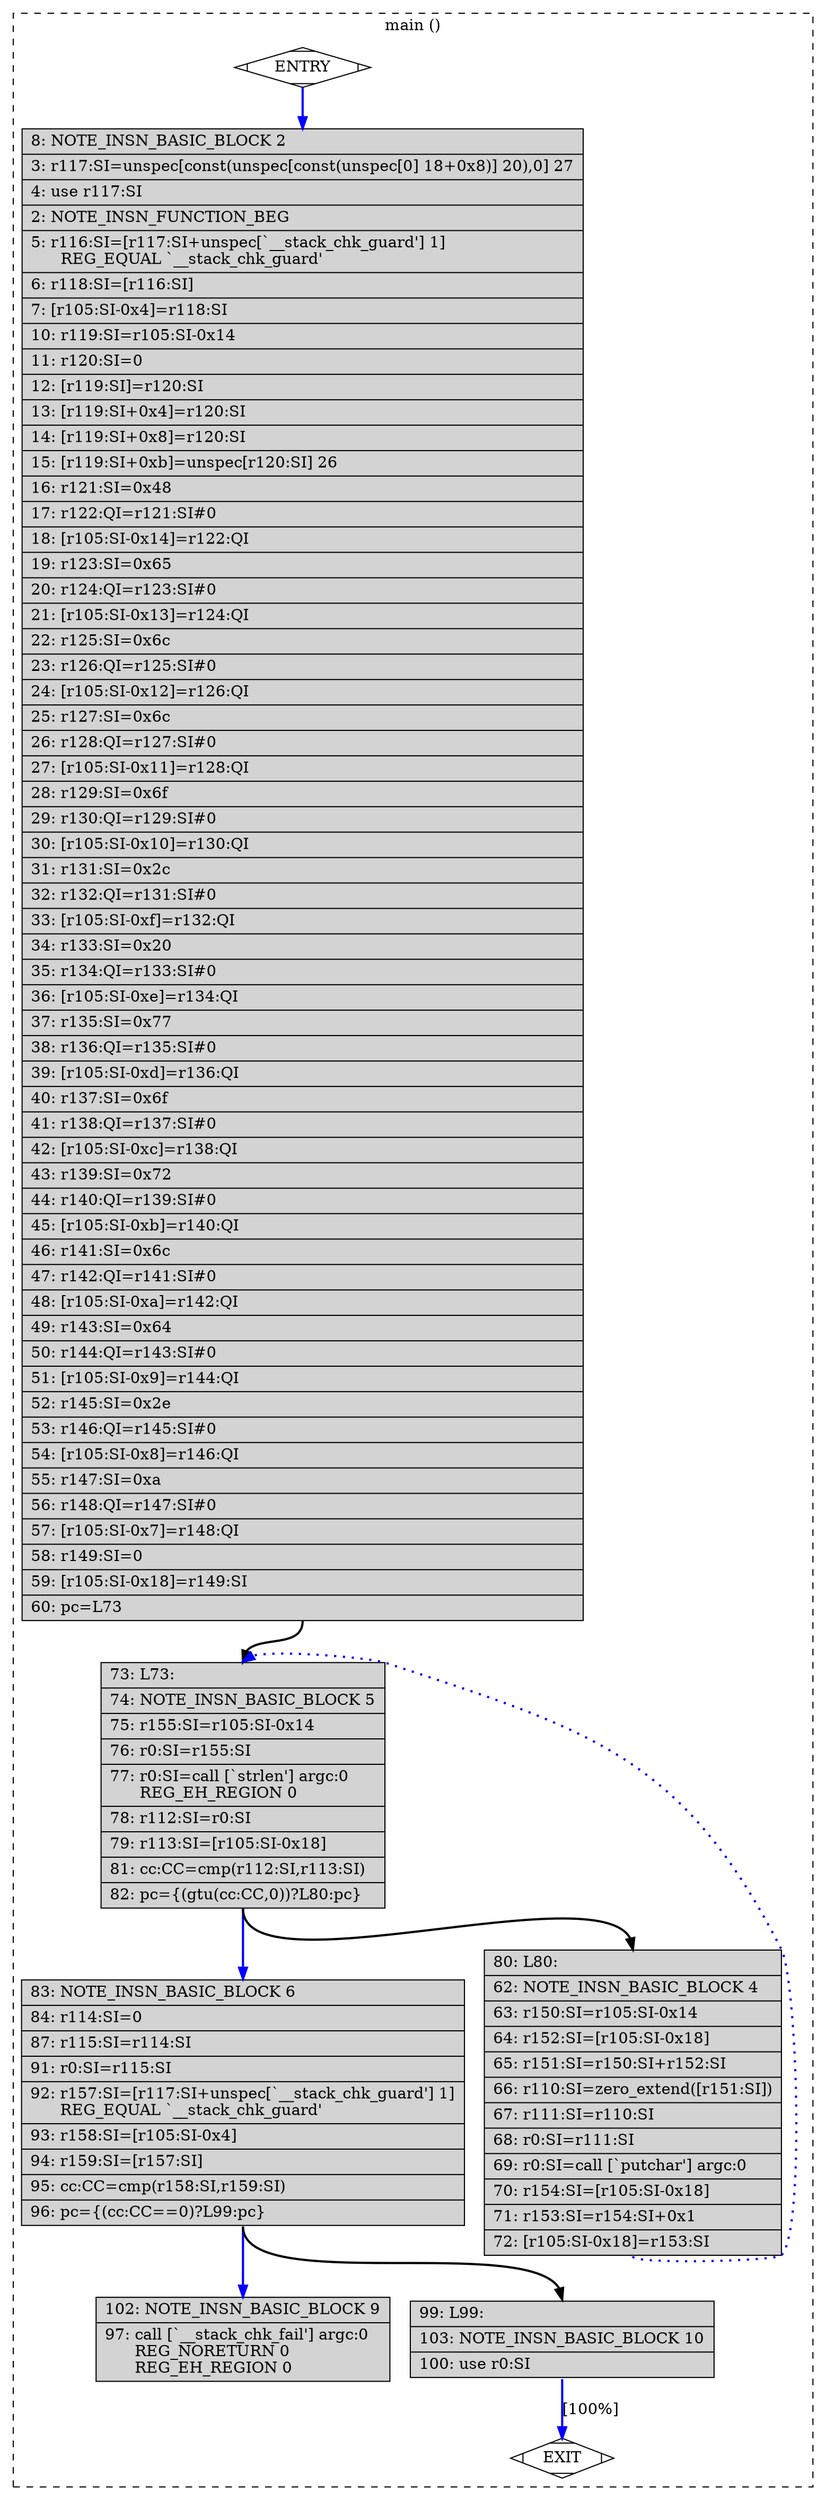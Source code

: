 digraph "hello_world2.c.234r.expand" {
overlap=false;
subgraph "cluster_main" {
	style="dashed";
	color="black";
	label="main ()";
	fn_0_basic_block_0 [shape=Mdiamond,style=filled,fillcolor=white,label="ENTRY"];

	fn_0_basic_block_2 [shape=record,style=filled,fillcolor=lightgrey,label="{\ \ \ \ 8:\ NOTE_INSN_BASIC_BLOCK\ 2\l\
|\ \ \ \ 3:\ r117:SI=unspec[const(unspec[const(unspec[0]\ 18+0x8)]\ 20),0]\ 27\l\
|\ \ \ \ 4:\ use\ r117:SI\l\
|\ \ \ \ 2:\ NOTE_INSN_FUNCTION_BEG\l\
|\ \ \ \ 5:\ r116:SI=[r117:SI+unspec[`__stack_chk_guard']\ 1]\l\
\ \ \ \ \ \ REG_EQUAL\ `__stack_chk_guard'\l\
|\ \ \ \ 6:\ r118:SI=[r116:SI]\l\
|\ \ \ \ 7:\ [r105:SI-0x4]=r118:SI\l\
|\ \ \ 10:\ r119:SI=r105:SI-0x14\l\
|\ \ \ 11:\ r120:SI=0\l\
|\ \ \ 12:\ [r119:SI]=r120:SI\l\
|\ \ \ 13:\ [r119:SI+0x4]=r120:SI\l\
|\ \ \ 14:\ [r119:SI+0x8]=r120:SI\l\
|\ \ \ 15:\ [r119:SI+0xb]=unspec[r120:SI]\ 26\l\
|\ \ \ 16:\ r121:SI=0x48\l\
|\ \ \ 17:\ r122:QI=r121:SI#0\l\
|\ \ \ 18:\ [r105:SI-0x14]=r122:QI\l\
|\ \ \ 19:\ r123:SI=0x65\l\
|\ \ \ 20:\ r124:QI=r123:SI#0\l\
|\ \ \ 21:\ [r105:SI-0x13]=r124:QI\l\
|\ \ \ 22:\ r125:SI=0x6c\l\
|\ \ \ 23:\ r126:QI=r125:SI#0\l\
|\ \ \ 24:\ [r105:SI-0x12]=r126:QI\l\
|\ \ \ 25:\ r127:SI=0x6c\l\
|\ \ \ 26:\ r128:QI=r127:SI#0\l\
|\ \ \ 27:\ [r105:SI-0x11]=r128:QI\l\
|\ \ \ 28:\ r129:SI=0x6f\l\
|\ \ \ 29:\ r130:QI=r129:SI#0\l\
|\ \ \ 30:\ [r105:SI-0x10]=r130:QI\l\
|\ \ \ 31:\ r131:SI=0x2c\l\
|\ \ \ 32:\ r132:QI=r131:SI#0\l\
|\ \ \ 33:\ [r105:SI-0xf]=r132:QI\l\
|\ \ \ 34:\ r133:SI=0x20\l\
|\ \ \ 35:\ r134:QI=r133:SI#0\l\
|\ \ \ 36:\ [r105:SI-0xe]=r134:QI\l\
|\ \ \ 37:\ r135:SI=0x77\l\
|\ \ \ 38:\ r136:QI=r135:SI#0\l\
|\ \ \ 39:\ [r105:SI-0xd]=r136:QI\l\
|\ \ \ 40:\ r137:SI=0x6f\l\
|\ \ \ 41:\ r138:QI=r137:SI#0\l\
|\ \ \ 42:\ [r105:SI-0xc]=r138:QI\l\
|\ \ \ 43:\ r139:SI=0x72\l\
|\ \ \ 44:\ r140:QI=r139:SI#0\l\
|\ \ \ 45:\ [r105:SI-0xb]=r140:QI\l\
|\ \ \ 46:\ r141:SI=0x6c\l\
|\ \ \ 47:\ r142:QI=r141:SI#0\l\
|\ \ \ 48:\ [r105:SI-0xa]=r142:QI\l\
|\ \ \ 49:\ r143:SI=0x64\l\
|\ \ \ 50:\ r144:QI=r143:SI#0\l\
|\ \ \ 51:\ [r105:SI-0x9]=r144:QI\l\
|\ \ \ 52:\ r145:SI=0x2e\l\
|\ \ \ 53:\ r146:QI=r145:SI#0\l\
|\ \ \ 54:\ [r105:SI-0x8]=r146:QI\l\
|\ \ \ 55:\ r147:SI=0xa\l\
|\ \ \ 56:\ r148:QI=r147:SI#0\l\
|\ \ \ 57:\ [r105:SI-0x7]=r148:QI\l\
|\ \ \ 58:\ r149:SI=0\l\
|\ \ \ 59:\ [r105:SI-0x18]=r149:SI\l\
|\ \ \ 60:\ pc=L73\l\
}"];

	fn_0_basic_block_5 [shape=record,style=filled,fillcolor=lightgrey,label="{\ \ \ 73:\ L73:\l\
|\ \ \ 74:\ NOTE_INSN_BASIC_BLOCK\ 5\l\
|\ \ \ 75:\ r155:SI=r105:SI-0x14\l\
|\ \ \ 76:\ r0:SI=r155:SI\l\
|\ \ \ 77:\ r0:SI=call\ [`strlen']\ argc:0\l\
\ \ \ \ \ \ REG_EH_REGION\ 0\l\
|\ \ \ 78:\ r112:SI=r0:SI\l\
|\ \ \ 79:\ r113:SI=[r105:SI-0x18]\l\
|\ \ \ 81:\ cc:CC=cmp(r112:SI,r113:SI)\l\
|\ \ \ 82:\ pc=\{(gtu(cc:CC,0))?L80:pc\}\l\
}"];

	fn_0_basic_block_6 [shape=record,style=filled,fillcolor=lightgrey,label="{\ \ \ 83:\ NOTE_INSN_BASIC_BLOCK\ 6\l\
|\ \ \ 84:\ r114:SI=0\l\
|\ \ \ 87:\ r115:SI=r114:SI\l\
|\ \ \ 91:\ r0:SI=r115:SI\l\
|\ \ \ 92:\ r157:SI=[r117:SI+unspec[`__stack_chk_guard']\ 1]\l\
\ \ \ \ \ \ REG_EQUAL\ `__stack_chk_guard'\l\
|\ \ \ 93:\ r158:SI=[r105:SI-0x4]\l\
|\ \ \ 94:\ r159:SI=[r157:SI]\l\
|\ \ \ 95:\ cc:CC=cmp(r158:SI,r159:SI)\l\
|\ \ \ 96:\ pc=\{(cc:CC==0)?L99:pc\}\l\
}"];

	fn_0_basic_block_9 [shape=record,style=filled,fillcolor=lightgrey,label="{\ \ 102:\ NOTE_INSN_BASIC_BLOCK\ 9\l\
|\ \ \ 97:\ call\ [`__stack_chk_fail']\ argc:0\l\
\ \ \ \ \ \ REG_NORETURN\ 0\l\
\ \ \ \ \ \ REG_EH_REGION\ 0\l\
}"];

	fn_0_basic_block_10 [shape=record,style=filled,fillcolor=lightgrey,label="{\ \ \ 99:\ L99:\l\
|\ \ 103:\ NOTE_INSN_BASIC_BLOCK\ 10\l\
|\ \ 100:\ use\ r0:SI\l\
}"];

	fn_0_basic_block_4 [shape=record,style=filled,fillcolor=lightgrey,label="{\ \ \ 80:\ L80:\l\
|\ \ \ 62:\ NOTE_INSN_BASIC_BLOCK\ 4\l\
|\ \ \ 63:\ r150:SI=r105:SI-0x14\l\
|\ \ \ 64:\ r152:SI=[r105:SI-0x18]\l\
|\ \ \ 65:\ r151:SI=r150:SI+r152:SI\l\
|\ \ \ 66:\ r110:SI=zero_extend([r151:SI])\l\
|\ \ \ 67:\ r111:SI=r110:SI\l\
|\ \ \ 68:\ r0:SI=r111:SI\l\
|\ \ \ 69:\ r0:SI=call\ [`putchar']\ argc:0\l\
|\ \ \ 70:\ r154:SI=[r105:SI-0x18]\l\
|\ \ \ 71:\ r153:SI=r154:SI+0x1\l\
|\ \ \ 72:\ [r105:SI-0x18]=r153:SI\l\
}"];

	fn_0_basic_block_1 [shape=Mdiamond,style=filled,fillcolor=white,label="EXIT"];

	fn_0_basic_block_0:s -> fn_0_basic_block_2:n [style="solid,bold",color=blue,weight=100,constraint=true];
	fn_0_basic_block_2:s -> fn_0_basic_block_5:n [style="solid,bold",color=black,weight=10,constraint=true];
	fn_0_basic_block_4:s -> fn_0_basic_block_5:n [style="dotted,bold",color=blue,weight=10,constraint=false];
	fn_0_basic_block_5:s -> fn_0_basic_block_4:n [style="solid,bold",color=black,weight=10,constraint=true];
	fn_0_basic_block_5:s -> fn_0_basic_block_6:n [style="solid,bold",color=blue,weight=100,constraint=true];
	fn_0_basic_block_6:s -> fn_0_basic_block_10:n [style="solid,bold",color=black,weight=10,constraint=true];
	fn_0_basic_block_6:s -> fn_0_basic_block_9:n [style="solid,bold",color=blue,weight=100,constraint=true];
	fn_0_basic_block_10:s -> fn_0_basic_block_1:n [style="solid,bold",color=blue,weight=100,constraint=true,label="[100%]"];
	fn_0_basic_block_0:s -> fn_0_basic_block_1:n [style="invis",constraint=true];
}
}
